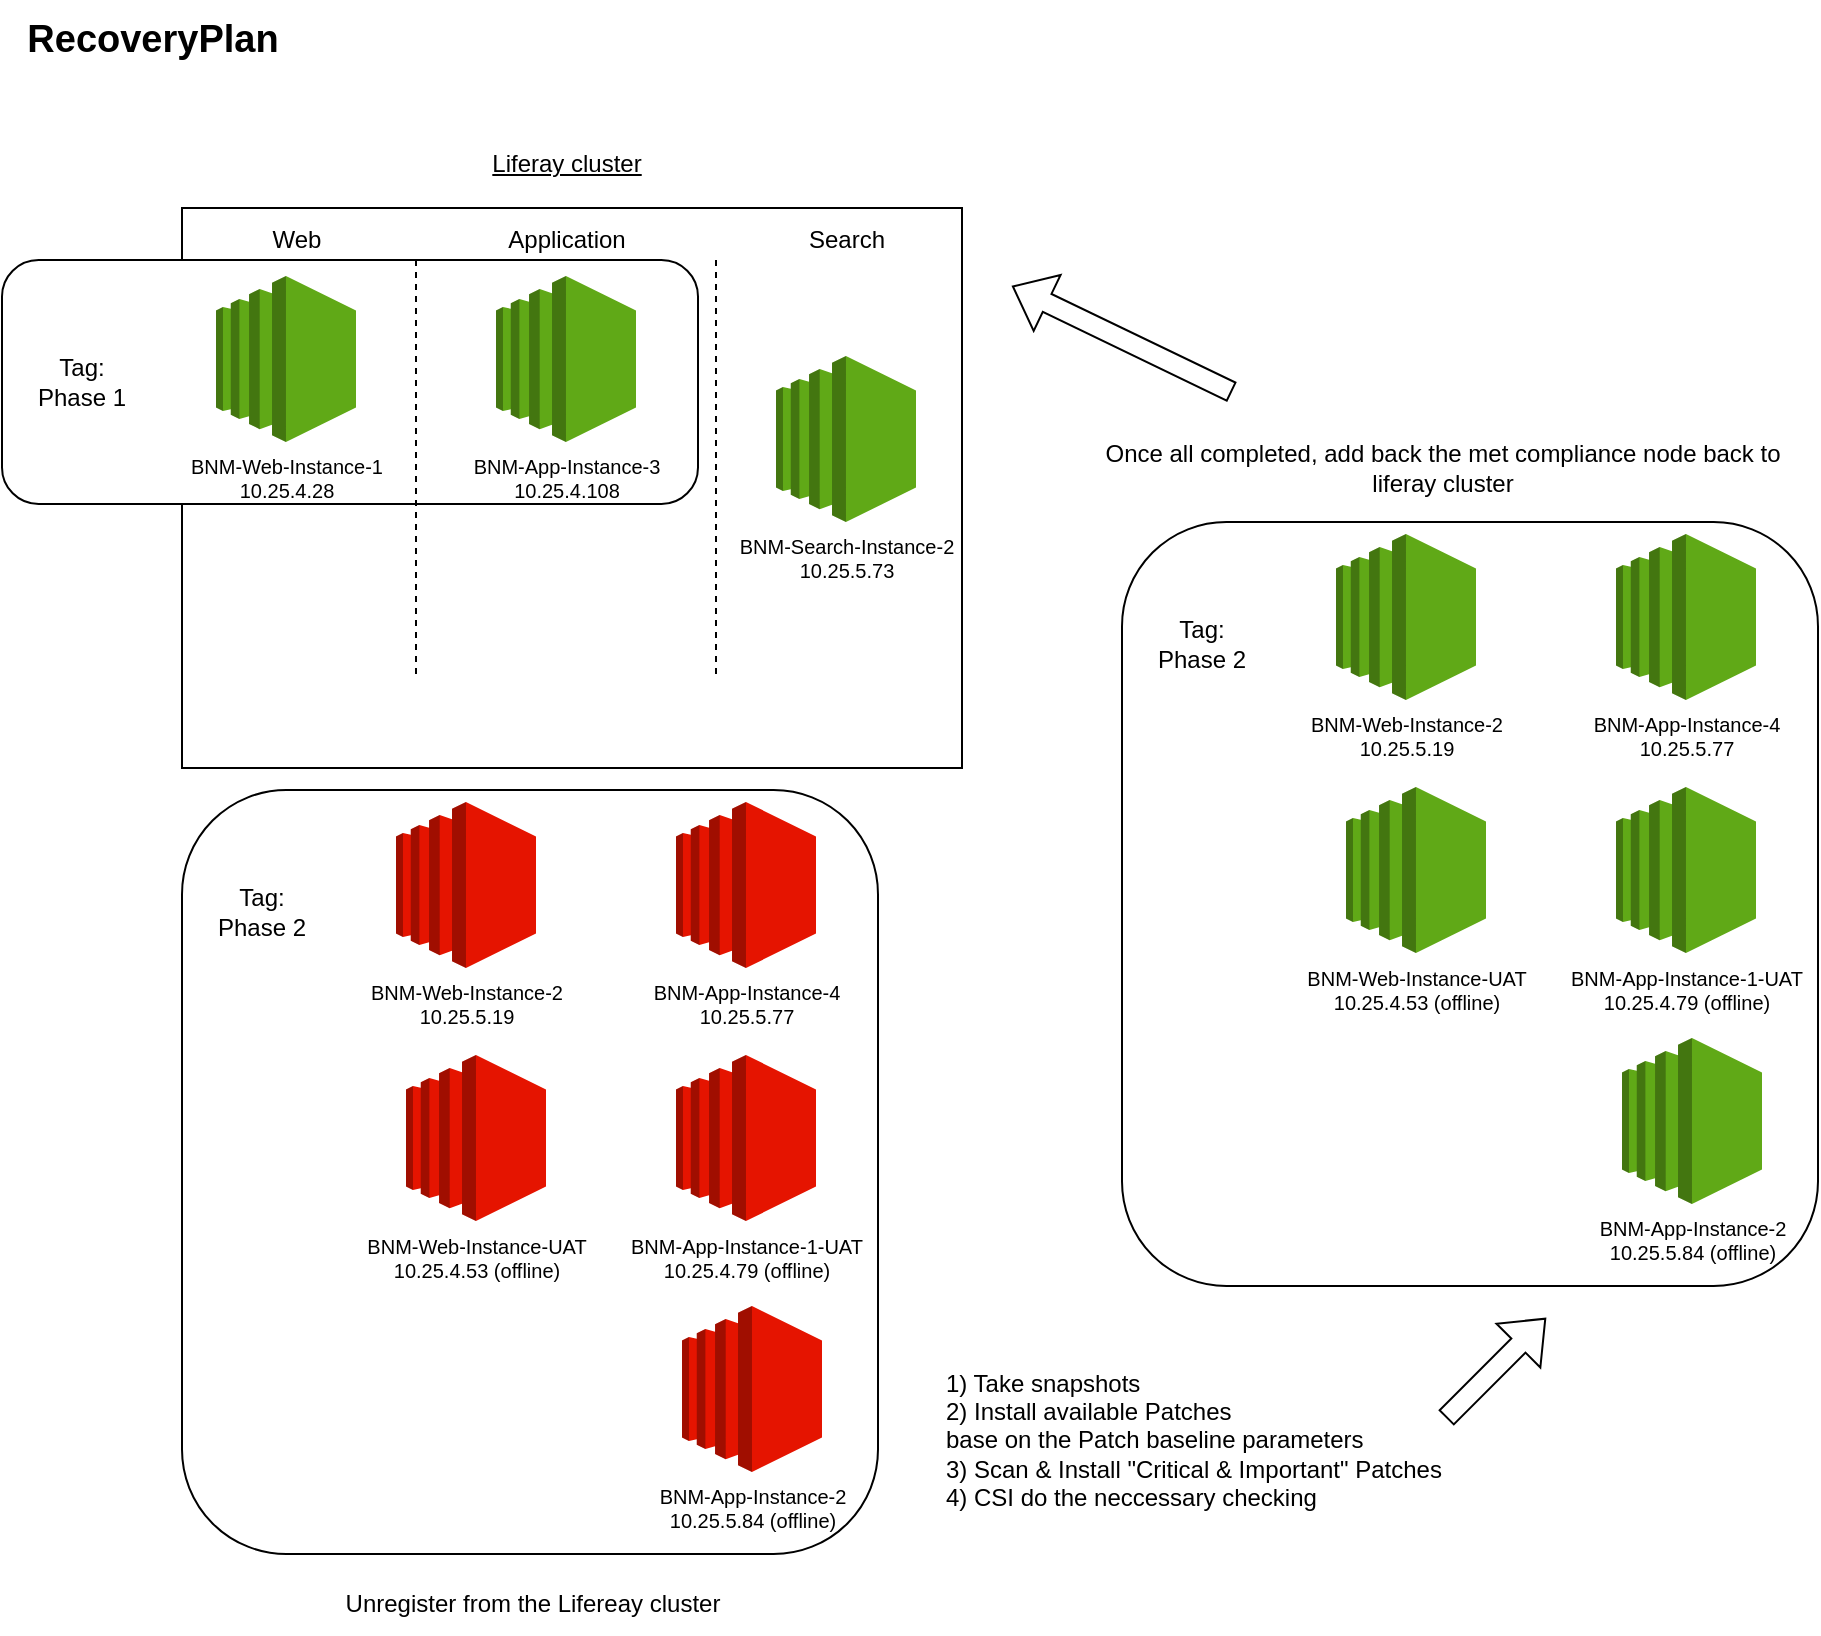 <mxfile version="22.0.1" type="github">
  <diagram name="Page-1" id="zd14XdLHzOIlV9dh_mGD">
    <mxGraphModel dx="910" dy="506" grid="1" gridSize="10" guides="1" tooltips="1" connect="1" arrows="1" fold="1" page="1" pageScale="1" pageWidth="850" pageHeight="1100" math="0" shadow="0">
      <root>
        <mxCell id="0" />
        <mxCell id="1" parent="0" />
        <mxCell id="PuqvNV7YYjLfVx9njn4m-1" value="RecoveryPlan" style="text;html=1;align=center;verticalAlign=middle;resizable=0;points=[];autosize=1;strokeColor=none;fillColor=none;fontSize=19;fontStyle=1" vertex="1" parent="1">
          <mxGeometry x="30" y="13" width="150" height="40" as="geometry" />
        </mxCell>
        <mxCell id="PuqvNV7YYjLfVx9njn4m-29" value="" style="shape=flexArrow;endArrow=classic;html=1;rounded=0;" edge="1" parent="1">
          <mxGeometry width="50" height="50" relative="1" as="geometry">
            <mxPoint x="390" y="724.29" as="sourcePoint" />
            <mxPoint x="460" y="724.72" as="targetPoint" />
          </mxGeometry>
        </mxCell>
        <mxCell id="PuqvNV7YYjLfVx9njn4m-30" value="1) Take snapshots&lt;br&gt;2) Install available Patches &lt;br&gt;base on the Patch baseline parameters&lt;br&gt;3) Scan &amp;amp; Install &quot;Critical &amp;amp; Important&quot; Patches&lt;br&gt;4) CSI do the neccessary checking&amp;nbsp;" style="text;html=1;align=left;verticalAlign=middle;resizable=0;points=[];autosize=1;strokeColor=none;fillColor=none;" vertex="1" parent="1">
          <mxGeometry x="500" y="688" width="270" height="90" as="geometry" />
        </mxCell>
        <mxCell id="PuqvNV7YYjLfVx9njn4m-31" value="" style="shape=flexArrow;endArrow=classic;html=1;rounded=0;" edge="1" parent="1">
          <mxGeometry width="50" height="50" relative="1" as="geometry">
            <mxPoint x="752" y="722" as="sourcePoint" />
            <mxPoint x="802" y="672" as="targetPoint" />
          </mxGeometry>
        </mxCell>
        <mxCell id="PuqvNV7YYjLfVx9njn4m-32" value="Unregister from the Lifereay cluster" style="text;html=1;align=center;verticalAlign=middle;resizable=0;points=[];autosize=1;strokeColor=none;fillColor=none;" vertex="1" parent="1">
          <mxGeometry x="190" y="800" width="210" height="30" as="geometry" />
        </mxCell>
        <mxCell id="PuqvNV7YYjLfVx9njn4m-33" value="" style="shape=flexArrow;endArrow=classic;html=1;rounded=0;" edge="1" parent="1">
          <mxGeometry width="50" height="50" relative="1" as="geometry">
            <mxPoint x="645" y="209" as="sourcePoint" />
            <mxPoint x="535" y="156" as="targetPoint" />
          </mxGeometry>
        </mxCell>
        <mxCell id="PuqvNV7YYjLfVx9njn4m-34" value="Once all completed, add back the met compliance node back to&lt;br&gt;liferay cluster" style="text;html=1;align=center;verticalAlign=middle;resizable=0;points=[];autosize=1;strokeColor=none;fillColor=none;" vertex="1" parent="1">
          <mxGeometry x="570" y="226.75" width="360" height="40" as="geometry" />
        </mxCell>
        <mxCell id="PuqvNV7YYjLfVx9njn4m-35" value="" style="rounded=0;whiteSpace=wrap;html=1;" vertex="1" parent="1">
          <mxGeometry x="120" y="117" width="390" height="280" as="geometry" />
        </mxCell>
        <mxCell id="PuqvNV7YYjLfVx9njn4m-36" value="" style="endArrow=none;dashed=1;html=1;rounded=0;shadow=0;" edge="1" parent="1">
          <mxGeometry width="50" height="50" relative="1" as="geometry">
            <mxPoint x="387" y="350" as="sourcePoint" />
            <mxPoint x="387" y="140" as="targetPoint" />
          </mxGeometry>
        </mxCell>
        <mxCell id="PuqvNV7YYjLfVx9njn4m-37" value="Web" style="text;html=1;align=center;verticalAlign=middle;resizable=0;points=[];autosize=1;strokeColor=none;fillColor=none;shadow=0;" vertex="1" parent="1">
          <mxGeometry x="152" y="118" width="50" height="30" as="geometry" />
        </mxCell>
        <mxCell id="PuqvNV7YYjLfVx9njn4m-38" value="Application" style="text;html=1;align=center;verticalAlign=middle;resizable=0;points=[];autosize=1;strokeColor=none;fillColor=none;shadow=0;" vertex="1" parent="1">
          <mxGeometry x="272" y="118" width="80" height="30" as="geometry" />
        </mxCell>
        <mxCell id="PuqvNV7YYjLfVx9njn4m-39" value="Search" style="text;html=1;align=center;verticalAlign=middle;resizable=0;points=[];autosize=1;strokeColor=none;fillColor=none;shadow=0;" vertex="1" parent="1">
          <mxGeometry x="422" y="118" width="60" height="30" as="geometry" />
        </mxCell>
        <mxCell id="PuqvNV7YYjLfVx9njn4m-40" value="&lt;font color=&quot;#000000&quot;&gt;BNM-Search-Instance-2&lt;br&gt;10.25.5.73&lt;/font&gt;" style="outlineConnect=0;dashed=0;verticalLabelPosition=bottom;verticalAlign=top;align=center;html=1;shape=mxgraph.aws3.ec2;fillColor=#60a917;shadow=0;fontSize=10;fontColor=#ffffff;strokeColor=#2D7600;" vertex="1" parent="1">
          <mxGeometry x="417" y="191" width="70" height="83" as="geometry" />
        </mxCell>
        <mxCell id="PuqvNV7YYjLfVx9njn4m-41" value="Liferay cluster" style="text;html=1;align=center;verticalAlign=middle;resizable=0;points=[];autosize=1;strokeColor=none;fillColor=none;fontStyle=4" vertex="1" parent="1">
          <mxGeometry x="262" y="80" width="100" height="30" as="geometry" />
        </mxCell>
        <mxCell id="PuqvNV7YYjLfVx9njn4m-42" value="" style="rounded=1;whiteSpace=wrap;html=1;" vertex="1" parent="1">
          <mxGeometry x="30" y="143" width="348" height="122" as="geometry" />
        </mxCell>
        <mxCell id="PuqvNV7YYjLfVx9njn4m-43" value="BNM-Web-Instance-1&lt;br&gt;10.25.4.28" style="outlineConnect=0;dashed=0;verticalLabelPosition=bottom;verticalAlign=top;align=center;html=1;shape=mxgraph.aws3.ec2;fillColor=#60a917;shadow=0;fontSize=10;fontColor=#000000;strokeColor=#2D7600;labelBorderColor=none;" vertex="1" parent="1">
          <mxGeometry x="137" y="151" width="70" height="83" as="geometry" />
        </mxCell>
        <mxCell id="PuqvNV7YYjLfVx9njn4m-44" value="BNM-App-Instance-3&lt;br&gt;10.25.4.108" style="outlineConnect=0;dashed=0;verticalLabelPosition=bottom;verticalAlign=top;align=center;html=1;shape=mxgraph.aws3.ec2;fillColor=#60a917;shadow=0;fontSize=10;fontColor=#000000;strokeColor=#2D7600;labelBorderColor=none;" vertex="1" parent="1">
          <mxGeometry x="277" y="151" width="70" height="83" as="geometry" />
        </mxCell>
        <mxCell id="PuqvNV7YYjLfVx9njn4m-45" value="" style="rounded=1;whiteSpace=wrap;html=1;labelBorderColor=none;" vertex="1" parent="1">
          <mxGeometry x="120" y="408" width="348" height="382" as="geometry" />
        </mxCell>
        <mxCell id="PuqvNV7YYjLfVx9njn4m-46" value="BNM-App-Instance-4&lt;br&gt;10.25.5.77" style="outlineConnect=0;dashed=0;verticalLabelPosition=bottom;verticalAlign=top;align=center;html=1;shape=mxgraph.aws3.ec2;fillColor=#e51400;shadow=0;fontSize=10;fontColor=#000000;strokeColor=#B20000;labelBorderColor=none;" vertex="1" parent="1">
          <mxGeometry x="367" y="414" width="70" height="83" as="geometry" />
        </mxCell>
        <mxCell id="PuqvNV7YYjLfVx9njn4m-47" value="BNM-Web-Instance-2&lt;br&gt;10.25.5.19" style="outlineConnect=0;dashed=0;verticalLabelPosition=bottom;verticalAlign=top;align=center;html=1;shape=mxgraph.aws3.ec2;fillColor=#e51400;shadow=0;fontSize=10;fontColor=#000000;strokeColor=#B20000;labelBorderColor=none;" vertex="1" parent="1">
          <mxGeometry x="227" y="414" width="70" height="83" as="geometry" />
        </mxCell>
        <mxCell id="PuqvNV7YYjLfVx9njn4m-48" value="Tag: Phase 1" style="text;html=1;strokeColor=none;fillColor=none;align=center;verticalAlign=middle;whiteSpace=wrap;rounded=0;" vertex="1" parent="1">
          <mxGeometry x="40" y="189" width="60" height="30" as="geometry" />
        </mxCell>
        <mxCell id="PuqvNV7YYjLfVx9njn4m-49" value="Tag: Phase 2" style="text;html=1;strokeColor=none;fillColor=none;align=center;verticalAlign=middle;whiteSpace=wrap;rounded=0;" vertex="1" parent="1">
          <mxGeometry x="130" y="454" width="60" height="30" as="geometry" />
        </mxCell>
        <mxCell id="PuqvNV7YYjLfVx9njn4m-50" value="BNM-App-Instance-1-UAT&lt;br&gt;10.25.4.79 (offline)" style="outlineConnect=0;dashed=0;verticalLabelPosition=bottom;verticalAlign=top;align=center;html=1;shape=mxgraph.aws3.ec2;fillColor=#e51400;shadow=0;fontSize=10;fontColor=#000000;strokeColor=#B20000;labelBorderColor=none;" vertex="1" parent="1">
          <mxGeometry x="367" y="540.5" width="70" height="83" as="geometry" />
        </mxCell>
        <mxCell id="PuqvNV7YYjLfVx9njn4m-51" value="BNM-Web-Instance-UAT&lt;br&gt;10.25.4.53 (offline)" style="outlineConnect=0;dashed=0;verticalLabelPosition=bottom;verticalAlign=top;align=center;html=1;shape=mxgraph.aws3.ec2;fillColor=#e51400;shadow=0;fontSize=10;fontColor=#000000;strokeColor=#B20000;labelBorderColor=none;" vertex="1" parent="1">
          <mxGeometry x="232" y="540.5" width="70" height="83" as="geometry" />
        </mxCell>
        <mxCell id="PuqvNV7YYjLfVx9njn4m-52" value="BNM-App-Instance-2&lt;br&gt;10.25.5.84 (offline)" style="outlineConnect=0;dashed=0;verticalLabelPosition=bottom;verticalAlign=top;align=center;html=1;shape=mxgraph.aws3.ec2;fillColor=#e51400;shadow=0;fontSize=10;fontColor=#000000;strokeColor=#B20000;labelBorderColor=none;" vertex="1" parent="1">
          <mxGeometry x="370" y="666" width="70" height="83" as="geometry" />
        </mxCell>
        <mxCell id="PuqvNV7YYjLfVx9njn4m-53" value="" style="endArrow=none;dashed=1;html=1;rounded=0;shadow=0;" edge="1" parent="1">
          <mxGeometry width="50" height="50" relative="1" as="geometry">
            <mxPoint x="237" y="350" as="sourcePoint" />
            <mxPoint x="237" y="140" as="targetPoint" />
          </mxGeometry>
        </mxCell>
        <mxCell id="PuqvNV7YYjLfVx9njn4m-54" value="" style="shape=flexArrow;endArrow=classic;html=1;rounded=0;" edge="1" parent="1">
          <mxGeometry width="50" height="50" relative="1" as="geometry">
            <mxPoint x="860" y="590.29" as="sourcePoint" />
            <mxPoint x="930" y="590.72" as="targetPoint" />
          </mxGeometry>
        </mxCell>
        <mxCell id="PuqvNV7YYjLfVx9njn4m-55" value="" style="rounded=1;whiteSpace=wrap;html=1;labelBorderColor=none;" vertex="1" parent="1">
          <mxGeometry x="590" y="274" width="348" height="382" as="geometry" />
        </mxCell>
        <mxCell id="PuqvNV7YYjLfVx9njn4m-56" value="BNM-App-Instance-4&lt;br&gt;10.25.5.77" style="outlineConnect=0;dashed=0;verticalLabelPosition=bottom;verticalAlign=top;align=center;html=1;shape=mxgraph.aws3.ec2;fillColor=#60a917;shadow=0;fontSize=10;fontColor=#000000;strokeColor=#2D7600;labelBorderColor=none;" vertex="1" parent="1">
          <mxGeometry x="837" y="280" width="70" height="83" as="geometry" />
        </mxCell>
        <mxCell id="PuqvNV7YYjLfVx9njn4m-57" value="BNM-Web-Instance-2&lt;br&gt;10.25.5.19" style="outlineConnect=0;dashed=0;verticalLabelPosition=bottom;verticalAlign=top;align=center;html=1;shape=mxgraph.aws3.ec2;fillColor=#60a917;shadow=0;fontSize=10;fontColor=#000000;strokeColor=#2D7600;labelBorderColor=none;" vertex="1" parent="1">
          <mxGeometry x="697" y="280" width="70" height="83" as="geometry" />
        </mxCell>
        <mxCell id="PuqvNV7YYjLfVx9njn4m-58" value="Tag: Phase 2" style="text;html=1;strokeColor=none;fillColor=none;align=center;verticalAlign=middle;whiteSpace=wrap;rounded=0;" vertex="1" parent="1">
          <mxGeometry x="600" y="320" width="60" height="30" as="geometry" />
        </mxCell>
        <mxCell id="PuqvNV7YYjLfVx9njn4m-59" value="BNM-App-Instance-1-UAT&lt;br&gt;10.25.4.79 (offline)" style="outlineConnect=0;dashed=0;verticalLabelPosition=bottom;verticalAlign=top;align=center;html=1;shape=mxgraph.aws3.ec2;fillColor=#60a917;shadow=0;fontSize=10;fontColor=#000000;strokeColor=#2D7600;labelBorderColor=none;" vertex="1" parent="1">
          <mxGeometry x="837" y="406.5" width="70" height="83" as="geometry" />
        </mxCell>
        <mxCell id="PuqvNV7YYjLfVx9njn4m-60" value="BNM-Web-Instance-UAT&lt;br&gt;10.25.4.53 (offline)" style="outlineConnect=0;dashed=0;verticalLabelPosition=bottom;verticalAlign=top;align=center;html=1;shape=mxgraph.aws3.ec2;fillColor=#60a917;shadow=0;fontSize=10;fontColor=#000000;strokeColor=#2D7600;labelBorderColor=none;" vertex="1" parent="1">
          <mxGeometry x="702" y="406.5" width="70" height="83" as="geometry" />
        </mxCell>
        <mxCell id="PuqvNV7YYjLfVx9njn4m-61" value="BNM-App-Instance-2&lt;br&gt;10.25.5.84 (offline)" style="outlineConnect=0;dashed=0;verticalLabelPosition=bottom;verticalAlign=top;align=center;html=1;shape=mxgraph.aws3.ec2;fillColor=#60a917;shadow=0;fontSize=10;fontColor=#000000;strokeColor=#2D7600;labelBorderColor=none;" vertex="1" parent="1">
          <mxGeometry x="840" y="532" width="70" height="83" as="geometry" />
        </mxCell>
      </root>
    </mxGraphModel>
  </diagram>
</mxfile>
